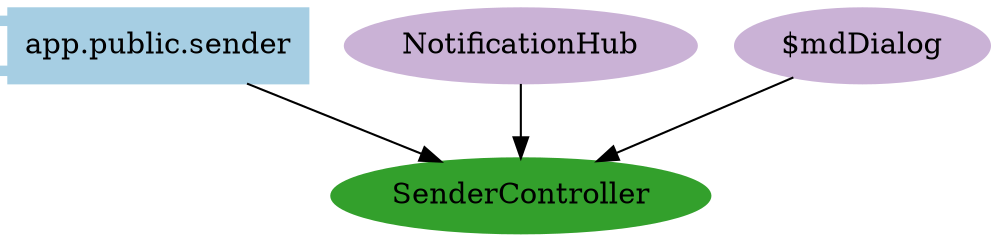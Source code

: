 digraph dependencies {
  node[shape="component",style="filled",colorscheme=paired12]


    node[shape="component"]
    "app.public.sender"[label="app.public.sender", color=1]

    


    node[shape="ellipse"]
    


    
      "SenderController"[label="SenderController", color=4]
      "app.public.sender" -> "SenderController"
    

    

    

    node[shape="cds"]
    

    









    node[shape="ellipse",style="filled", color=9]
    

    


    
      
        "NotificationHub"[label="NotificationHub"]
        "NotificationHub" -> "SenderController"
      
        "$mdDialog"[label="$mdDialog"]
        "$mdDialog" -> "SenderController"
      
    

    

    

    


}
